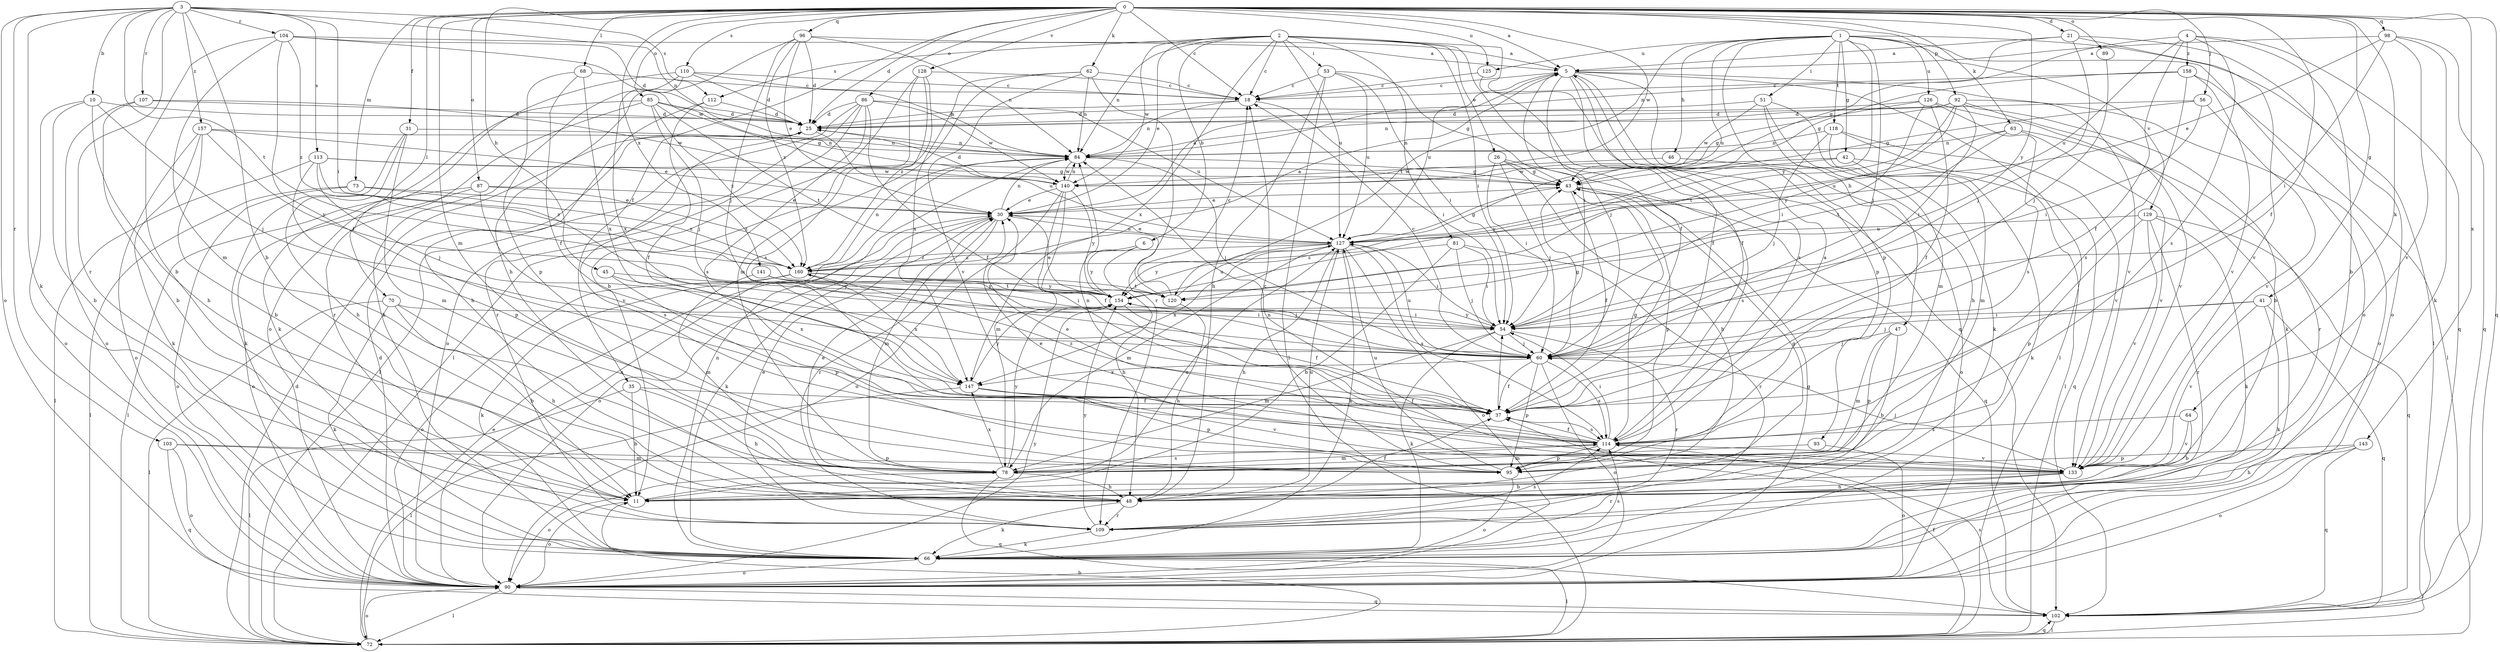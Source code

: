 strict digraph  {
0;
1;
2;
3;
4;
5;
6;
10;
11;
18;
21;
25;
26;
30;
31;
35;
37;
41;
42;
43;
45;
46;
47;
48;
51;
53;
54;
56;
60;
62;
63;
64;
66;
68;
70;
72;
73;
78;
81;
84;
85;
86;
87;
89;
90;
92;
93;
95;
96;
98;
102;
103;
104;
107;
109;
110;
112;
113;
114;
118;
120;
125;
126;
127;
128;
129;
133;
140;
141;
143;
147;
154;
157;
158;
160;
0 -> 5  [label=a];
0 -> 18  [label=c];
0 -> 21  [label=d];
0 -> 25  [label=d];
0 -> 31  [label=f];
0 -> 35  [label=f];
0 -> 37  [label=f];
0 -> 41  [label=g];
0 -> 45  [label=h];
0 -> 56  [label=j];
0 -> 62  [label=k];
0 -> 63  [label=k];
0 -> 64  [label=k];
0 -> 68  [label=l];
0 -> 70  [label=l];
0 -> 73  [label=m];
0 -> 78  [label=m];
0 -> 85  [label=o];
0 -> 86  [label=o];
0 -> 87  [label=o];
0 -> 89  [label=o];
0 -> 92  [label=p];
0 -> 96  [label=q];
0 -> 98  [label=q];
0 -> 102  [label=q];
0 -> 110  [label=s];
0 -> 125  [label=u];
0 -> 128  [label=v];
0 -> 140  [label=w];
0 -> 141  [label=x];
0 -> 143  [label=x];
0 -> 154  [label=y];
1 -> 42  [label=g];
1 -> 46  [label=h];
1 -> 47  [label=h];
1 -> 51  [label=i];
1 -> 60  [label=j];
1 -> 72  [label=l];
1 -> 90  [label=o];
1 -> 118  [label=t];
1 -> 120  [label=t];
1 -> 125  [label=u];
1 -> 126  [label=u];
1 -> 127  [label=u];
1 -> 129  [label=v];
1 -> 154  [label=y];
2 -> 6  [label=b];
2 -> 18  [label=c];
2 -> 26  [label=e];
2 -> 30  [label=e];
2 -> 37  [label=f];
2 -> 53  [label=i];
2 -> 54  [label=i];
2 -> 81  [label=n];
2 -> 84  [label=n];
2 -> 102  [label=q];
2 -> 112  [label=s];
2 -> 127  [label=u];
2 -> 140  [label=w];
2 -> 147  [label=x];
3 -> 10  [label=b];
3 -> 11  [label=b];
3 -> 54  [label=i];
3 -> 66  [label=k];
3 -> 84  [label=n];
3 -> 90  [label=o];
3 -> 103  [label=r];
3 -> 104  [label=r];
3 -> 107  [label=r];
3 -> 109  [label=r];
3 -> 112  [label=s];
3 -> 113  [label=s];
3 -> 120  [label=t];
3 -> 157  [label=z];
4 -> 11  [label=b];
4 -> 37  [label=f];
4 -> 43  [label=g];
4 -> 102  [label=q];
4 -> 114  [label=s];
4 -> 127  [label=u];
4 -> 158  [label=z];
5 -> 18  [label=c];
5 -> 37  [label=f];
5 -> 54  [label=i];
5 -> 60  [label=j];
5 -> 72  [label=l];
5 -> 93  [label=p];
5 -> 95  [label=p];
5 -> 114  [label=s];
5 -> 127  [label=u];
5 -> 133  [label=v];
6 -> 48  [label=h];
6 -> 154  [label=y];
6 -> 160  [label=z];
10 -> 11  [label=b];
10 -> 25  [label=d];
10 -> 48  [label=h];
10 -> 60  [label=j];
10 -> 90  [label=o];
11 -> 43  [label=g];
11 -> 90  [label=o];
11 -> 127  [label=u];
18 -> 25  [label=d];
18 -> 54  [label=i];
18 -> 84  [label=n];
21 -> 5  [label=a];
21 -> 60  [label=j];
21 -> 84  [label=n];
21 -> 90  [label=o];
21 -> 133  [label=v];
25 -> 84  [label=n];
25 -> 127  [label=u];
25 -> 133  [label=v];
26 -> 43  [label=g];
26 -> 48  [label=h];
26 -> 54  [label=i];
26 -> 60  [label=j];
26 -> 114  [label=s];
30 -> 5  [label=a];
30 -> 66  [label=k];
30 -> 78  [label=m];
30 -> 84  [label=n];
30 -> 90  [label=o];
30 -> 109  [label=r];
30 -> 127  [label=u];
31 -> 48  [label=h];
31 -> 66  [label=k];
31 -> 78  [label=m];
31 -> 84  [label=n];
35 -> 11  [label=b];
35 -> 37  [label=f];
35 -> 48  [label=h];
35 -> 72  [label=l];
37 -> 54  [label=i];
37 -> 114  [label=s];
37 -> 160  [label=z];
41 -> 54  [label=i];
41 -> 60  [label=j];
41 -> 66  [label=k];
41 -> 102  [label=q];
41 -> 133  [label=v];
42 -> 66  [label=k];
42 -> 102  [label=q];
42 -> 140  [label=w];
42 -> 154  [label=y];
43 -> 30  [label=e];
43 -> 37  [label=f];
43 -> 95  [label=p];
43 -> 102  [label=q];
45 -> 95  [label=p];
45 -> 147  [label=x];
45 -> 154  [label=y];
46 -> 90  [label=o];
46 -> 140  [label=w];
47 -> 11  [label=b];
47 -> 60  [label=j];
47 -> 78  [label=m];
47 -> 95  [label=p];
48 -> 30  [label=e];
48 -> 37  [label=f];
48 -> 66  [label=k];
48 -> 109  [label=r];
48 -> 127  [label=u];
51 -> 25  [label=d];
51 -> 48  [label=h];
51 -> 66  [label=k];
51 -> 78  [label=m];
51 -> 140  [label=w];
53 -> 18  [label=c];
53 -> 43  [label=g];
53 -> 48  [label=h];
53 -> 54  [label=i];
53 -> 72  [label=l];
53 -> 127  [label=u];
54 -> 60  [label=j];
54 -> 66  [label=k];
54 -> 78  [label=m];
54 -> 109  [label=r];
54 -> 154  [label=y];
56 -> 25  [label=d];
56 -> 43  [label=g];
56 -> 54  [label=i];
56 -> 133  [label=v];
60 -> 18  [label=c];
60 -> 37  [label=f];
60 -> 43  [label=g];
60 -> 90  [label=o];
60 -> 95  [label=p];
60 -> 114  [label=s];
60 -> 127  [label=u];
60 -> 147  [label=x];
62 -> 18  [label=c];
62 -> 78  [label=m];
62 -> 84  [label=n];
62 -> 109  [label=r];
62 -> 133  [label=v];
62 -> 147  [label=x];
63 -> 84  [label=n];
63 -> 109  [label=r];
63 -> 120  [label=t];
63 -> 127  [label=u];
63 -> 133  [label=v];
64 -> 11  [label=b];
64 -> 114  [label=s];
64 -> 133  [label=v];
66 -> 72  [label=l];
66 -> 84  [label=n];
66 -> 90  [label=o];
66 -> 114  [label=s];
68 -> 18  [label=c];
68 -> 37  [label=f];
68 -> 95  [label=p];
68 -> 147  [label=x];
70 -> 11  [label=b];
70 -> 48  [label=h];
70 -> 54  [label=i];
70 -> 66  [label=k];
70 -> 72  [label=l];
72 -> 11  [label=b];
72 -> 25  [label=d];
72 -> 30  [label=e];
72 -> 37  [label=f];
72 -> 90  [label=o];
72 -> 102  [label=q];
73 -> 30  [label=e];
73 -> 72  [label=l];
73 -> 90  [label=o];
73 -> 160  [label=z];
78 -> 48  [label=h];
78 -> 90  [label=o];
78 -> 102  [label=q];
78 -> 114  [label=s];
78 -> 147  [label=x];
78 -> 154  [label=y];
81 -> 11  [label=b];
81 -> 54  [label=i];
81 -> 60  [label=j];
81 -> 109  [label=r];
81 -> 160  [label=z];
84 -> 43  [label=g];
84 -> 60  [label=j];
84 -> 140  [label=w];
85 -> 25  [label=d];
85 -> 43  [label=g];
85 -> 60  [label=j];
85 -> 66  [label=k];
85 -> 109  [label=r];
85 -> 120  [label=t];
85 -> 160  [label=z];
86 -> 25  [label=d];
86 -> 37  [label=f];
86 -> 72  [label=l];
86 -> 90  [label=o];
86 -> 109  [label=r];
86 -> 114  [label=s];
86 -> 127  [label=u];
86 -> 140  [label=w];
87 -> 30  [label=e];
87 -> 72  [label=l];
87 -> 90  [label=o];
87 -> 114  [label=s];
87 -> 160  [label=z];
89 -> 60  [label=j];
90 -> 25  [label=d];
90 -> 43  [label=g];
90 -> 72  [label=l];
90 -> 84  [label=n];
90 -> 102  [label=q];
90 -> 154  [label=y];
92 -> 11  [label=b];
92 -> 25  [label=d];
92 -> 54  [label=i];
92 -> 84  [label=n];
92 -> 90  [label=o];
92 -> 120  [label=t];
92 -> 133  [label=v];
92 -> 154  [label=y];
93 -> 78  [label=m];
93 -> 90  [label=o];
95 -> 18  [label=c];
95 -> 90  [label=o];
95 -> 127  [label=u];
96 -> 5  [label=a];
96 -> 25  [label=d];
96 -> 30  [label=e];
96 -> 48  [label=h];
96 -> 60  [label=j];
96 -> 84  [label=n];
96 -> 160  [label=z];
98 -> 5  [label=a];
98 -> 30  [label=e];
98 -> 54  [label=i];
98 -> 66  [label=k];
98 -> 102  [label=q];
98 -> 133  [label=v];
102 -> 72  [label=l];
102 -> 114  [label=s];
103 -> 78  [label=m];
103 -> 90  [label=o];
103 -> 95  [label=p];
103 -> 102  [label=q];
104 -> 5  [label=a];
104 -> 11  [label=b];
104 -> 25  [label=d];
104 -> 37  [label=f];
104 -> 78  [label=m];
104 -> 140  [label=w];
104 -> 160  [label=z];
107 -> 11  [label=b];
107 -> 25  [label=d];
107 -> 90  [label=o];
107 -> 140  [label=w];
109 -> 30  [label=e];
109 -> 66  [label=k];
109 -> 114  [label=s];
109 -> 154  [label=y];
110 -> 18  [label=c];
110 -> 25  [label=d];
110 -> 66  [label=k];
110 -> 84  [label=n];
110 -> 90  [label=o];
110 -> 147  [label=x];
112 -> 25  [label=d];
112 -> 37  [label=f];
112 -> 48  [label=h];
113 -> 43  [label=g];
113 -> 60  [label=j];
113 -> 72  [label=l];
113 -> 95  [label=p];
113 -> 140  [label=w];
113 -> 160  [label=z];
114 -> 5  [label=a];
114 -> 30  [label=e];
114 -> 37  [label=f];
114 -> 43  [label=g];
114 -> 54  [label=i];
114 -> 78  [label=m];
114 -> 84  [label=n];
114 -> 95  [label=p];
114 -> 133  [label=v];
118 -> 60  [label=j];
118 -> 72  [label=l];
118 -> 78  [label=m];
118 -> 84  [label=n];
118 -> 133  [label=v];
120 -> 18  [label=c];
120 -> 48  [label=h];
120 -> 127  [label=u];
125 -> 18  [label=c];
125 -> 37  [label=f];
126 -> 25  [label=d];
126 -> 37  [label=f];
126 -> 43  [label=g];
126 -> 54  [label=i];
126 -> 66  [label=k];
126 -> 114  [label=s];
127 -> 30  [label=e];
127 -> 43  [label=g];
127 -> 48  [label=h];
127 -> 54  [label=i];
127 -> 66  [label=k];
127 -> 78  [label=m];
127 -> 90  [label=o];
127 -> 114  [label=s];
127 -> 147  [label=x];
127 -> 154  [label=y];
127 -> 160  [label=z];
128 -> 11  [label=b];
128 -> 18  [label=c];
128 -> 72  [label=l];
128 -> 114  [label=s];
128 -> 160  [label=z];
129 -> 66  [label=k];
129 -> 95  [label=p];
129 -> 102  [label=q];
129 -> 109  [label=r];
129 -> 127  [label=u];
129 -> 133  [label=v];
133 -> 11  [label=b];
133 -> 30  [label=e];
133 -> 48  [label=h];
133 -> 60  [label=j];
133 -> 84  [label=n];
133 -> 109  [label=r];
140 -> 25  [label=d];
140 -> 30  [label=e];
140 -> 37  [label=f];
140 -> 78  [label=m];
140 -> 84  [label=n];
140 -> 90  [label=o];
140 -> 154  [label=y];
141 -> 54  [label=i];
141 -> 78  [label=m];
141 -> 120  [label=t];
141 -> 154  [label=y];
143 -> 48  [label=h];
143 -> 90  [label=o];
143 -> 95  [label=p];
143 -> 102  [label=q];
147 -> 37  [label=f];
147 -> 72  [label=l];
147 -> 95  [label=p];
147 -> 133  [label=v];
147 -> 154  [label=y];
154 -> 30  [label=e];
154 -> 37  [label=f];
154 -> 54  [label=i];
157 -> 11  [label=b];
157 -> 30  [label=e];
157 -> 66  [label=k];
157 -> 84  [label=n];
157 -> 90  [label=o];
157 -> 154  [label=y];
158 -> 18  [label=c];
158 -> 43  [label=g];
158 -> 72  [label=l];
158 -> 114  [label=s];
158 -> 133  [label=v];
160 -> 5  [label=a];
160 -> 60  [label=j];
160 -> 66  [label=k];
160 -> 84  [label=n];
160 -> 90  [label=o];
160 -> 120  [label=t];
160 -> 147  [label=x];
160 -> 154  [label=y];
}
